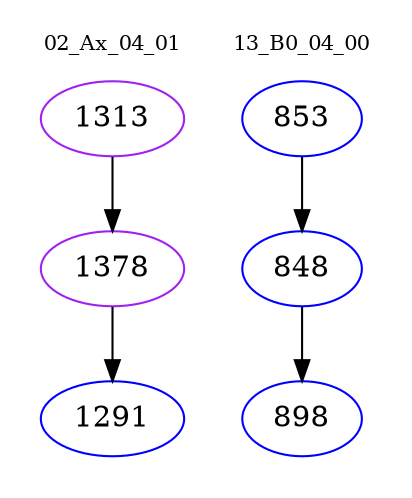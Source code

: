 digraph{
subgraph cluster_0 {
color = white
label = "02_Ax_04_01";
fontsize=10;
T0_1313 [label="1313", color="purple"]
T0_1313 -> T0_1378 [color="black"]
T0_1378 [label="1378", color="purple"]
T0_1378 -> T0_1291 [color="black"]
T0_1291 [label="1291", color="blue"]
}
subgraph cluster_1 {
color = white
label = "13_B0_04_00";
fontsize=10;
T1_853 [label="853", color="blue"]
T1_853 -> T1_848 [color="black"]
T1_848 [label="848", color="blue"]
T1_848 -> T1_898 [color="black"]
T1_898 [label="898", color="blue"]
}
}
